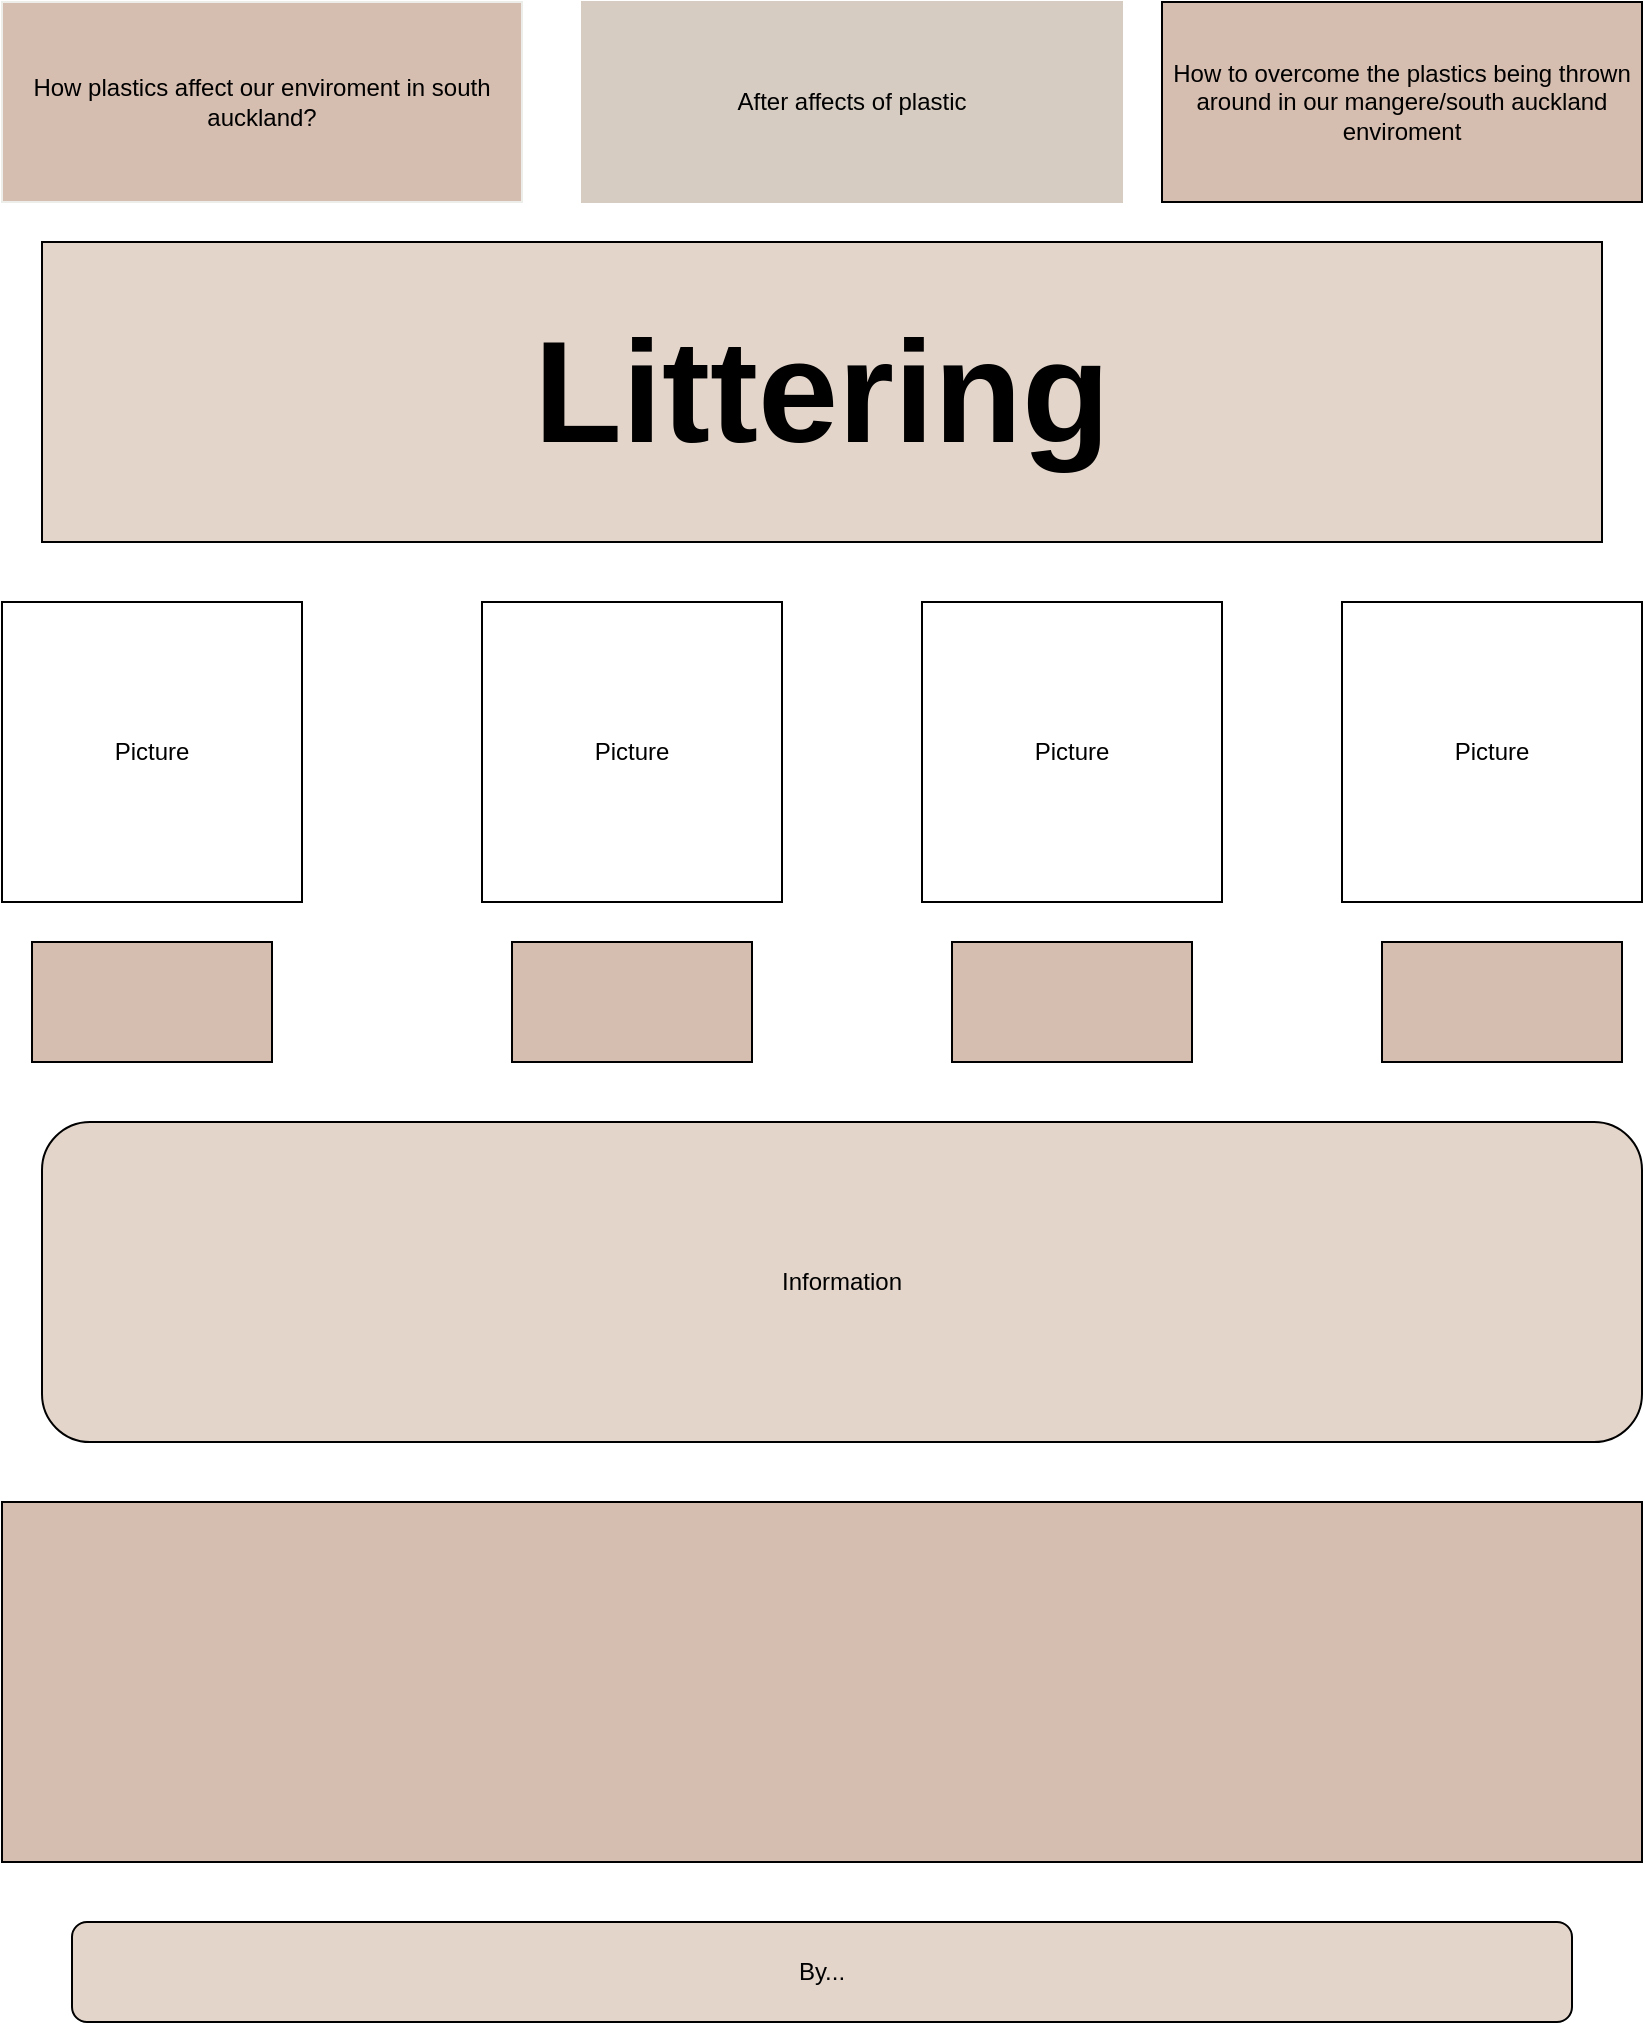 <mxfile version="24.5.4" type="github">
  <diagram name="Page-1" id="inaGgSSwJ6mHsrjC7pSN">
    <mxGraphModel dx="1434" dy="814" grid="1" gridSize="10" guides="1" tooltips="1" connect="1" arrows="1" fold="1" page="1" pageScale="1" pageWidth="850" pageHeight="1100" math="0" shadow="0">
      <root>
        <mxCell id="0" />
        <mxCell id="1" parent="0" />
        <mxCell id="31qVofbfsIixb1EZ1TiB-1" value="How plastics affect our enviroment in south auckland?" style="rounded=0;whiteSpace=wrap;html=1;strokeColor=#edede9;fillColor=#d5bdaf;" vertex="1" parent="1">
          <mxGeometry x="20" y="40" width="260" height="100" as="geometry" />
        </mxCell>
        <mxCell id="31qVofbfsIixb1EZ1TiB-2" value="After affects of plastic" style="rounded=0;whiteSpace=wrap;html=1;strokeColor=#d6ccc2;fillColor=#d6ccc2;" vertex="1" parent="1">
          <mxGeometry x="310" y="40" width="270" height="100" as="geometry" />
        </mxCell>
        <mxCell id="31qVofbfsIixb1EZ1TiB-3" value="How to overcome the plastics being thrown around in our mangere/south auckland enviroment" style="rounded=0;whiteSpace=wrap;html=1;fillColor=#D5BDAF;" vertex="1" parent="1">
          <mxGeometry x="600" y="40" width="240" height="100" as="geometry" />
        </mxCell>
        <mxCell id="31qVofbfsIixb1EZ1TiB-4" value="&lt;b&gt;&lt;font style=&quot;font-size: 72px;&quot;&gt;Littering&lt;/font&gt;&lt;/b&gt;" style="rounded=0;whiteSpace=wrap;html=1;fillColor=#e3d5ca;" vertex="1" parent="1">
          <mxGeometry x="40" y="160" width="780" height="150" as="geometry" />
        </mxCell>
        <mxCell id="31qVofbfsIixb1EZ1TiB-5" value="Picture" style="whiteSpace=wrap;html=1;aspect=fixed;" vertex="1" parent="1">
          <mxGeometry x="20" y="340" width="150" height="150" as="geometry" />
        </mxCell>
        <mxCell id="31qVofbfsIixb1EZ1TiB-6" value="Picture" style="whiteSpace=wrap;html=1;aspect=fixed;" vertex="1" parent="1">
          <mxGeometry x="260" y="340" width="150" height="150" as="geometry" />
        </mxCell>
        <mxCell id="31qVofbfsIixb1EZ1TiB-7" value="Picture" style="whiteSpace=wrap;html=1;aspect=fixed;" vertex="1" parent="1">
          <mxGeometry x="480" y="340" width="150" height="150" as="geometry" />
        </mxCell>
        <mxCell id="31qVofbfsIixb1EZ1TiB-8" value="Picture" style="whiteSpace=wrap;html=1;aspect=fixed;" vertex="1" parent="1">
          <mxGeometry x="690" y="340" width="150" height="150" as="geometry" />
        </mxCell>
        <mxCell id="31qVofbfsIixb1EZ1TiB-9" value="" style="rounded=0;whiteSpace=wrap;html=1;fillColor=#d5bdaf;" vertex="1" parent="1">
          <mxGeometry x="35" y="510" width="120" height="60" as="geometry" />
        </mxCell>
        <mxCell id="31qVofbfsIixb1EZ1TiB-10" value="" style="rounded=0;whiteSpace=wrap;html=1;fillColor=#d5bdaf;" vertex="1" parent="1">
          <mxGeometry x="275" y="510" width="120" height="60" as="geometry" />
        </mxCell>
        <mxCell id="31qVofbfsIixb1EZ1TiB-11" value="" style="rounded=0;whiteSpace=wrap;html=1;fillColor=#d5bdaf;" vertex="1" parent="1">
          <mxGeometry x="495" y="510" width="120" height="60" as="geometry" />
        </mxCell>
        <mxCell id="31qVofbfsIixb1EZ1TiB-12" value="" style="rounded=0;whiteSpace=wrap;html=1;fillColor=#d5bdaf;" vertex="1" parent="1">
          <mxGeometry x="710" y="510" width="120" height="60" as="geometry" />
        </mxCell>
        <mxCell id="31qVofbfsIixb1EZ1TiB-13" value="Information" style="rounded=1;whiteSpace=wrap;html=1;fillColor=#e3d5ca;" vertex="1" parent="1">
          <mxGeometry x="40" y="600" width="800" height="160" as="geometry" />
        </mxCell>
        <mxCell id="31qVofbfsIixb1EZ1TiB-14" value="" style="rounded=0;whiteSpace=wrap;html=1;fillColor=#d5bdaf;" vertex="1" parent="1">
          <mxGeometry x="20" y="790" width="820" height="180" as="geometry" />
        </mxCell>
        <mxCell id="31qVofbfsIixb1EZ1TiB-15" value="By..." style="rounded=1;whiteSpace=wrap;html=1;fillColor=#e3d5ca;" vertex="1" parent="1">
          <mxGeometry x="55" y="1000" width="750" height="50" as="geometry" />
        </mxCell>
      </root>
    </mxGraphModel>
  </diagram>
</mxfile>
